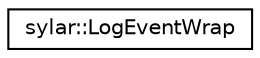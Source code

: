 digraph "类继承关系图"
{
 // LATEX_PDF_SIZE
  edge [fontname="Helvetica",fontsize="10",labelfontname="Helvetica",labelfontsize="10"];
  node [fontname="Helvetica",fontsize="10",shape=record];
  rankdir="LR";
  Node0 [label="sylar::LogEventWrap",height=0.2,width=0.4,color="black", fillcolor="white", style="filled",URL="$classsylar_1_1LogEventWrap.html",tooltip="日志事件包装器"];
}
